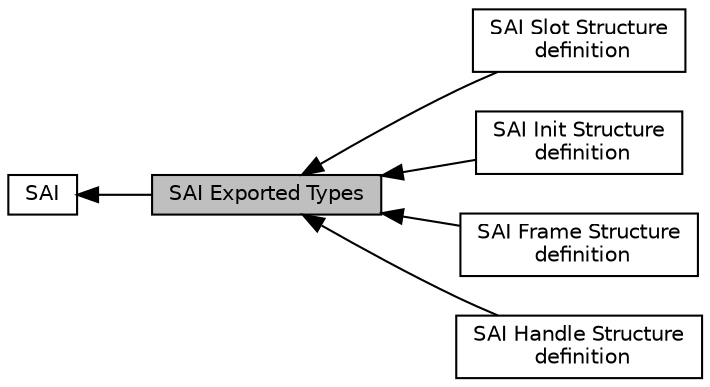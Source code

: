 digraph "SAI Exported Types"
{
  edge [fontname="Helvetica",fontsize="10",labelfontname="Helvetica",labelfontsize="10"];
  node [fontname="Helvetica",fontsize="10",shape=record];
  rankdir=LR;
  Node4 [label="SAI Slot Structure\l definition",height=0.2,width=0.4,color="black", fillcolor="white", style="filled",URL="$group___s_a_i___slot___structure__definition.html",tooltip="SAI Block Slot Init Structure definition. "];
  Node1 [label="SAI",height=0.2,width=0.4,color="black", fillcolor="white", style="filled",URL="$group___s_a_i.html",tooltip="SAI HAL module driver. "];
  Node2 [label="SAI Init Structure\l definition",height=0.2,width=0.4,color="black", fillcolor="white", style="filled",URL="$group___s_a_i___init___structure__definition.html",tooltip="SAI Init Structure definition. "];
  Node0 [label="SAI Exported Types",height=0.2,width=0.4,color="black", fillcolor="grey75", style="filled", fontcolor="black"];
  Node3 [label="SAI Frame Structure\l definition",height=0.2,width=0.4,color="black", fillcolor="white", style="filled",URL="$group___s_a_i___frame___structure__definition.html",tooltip="SAI Frame Init structure definition. "];
  Node5 [label="SAI Handle Structure\l definition",height=0.2,width=0.4,color="black", fillcolor="white", style="filled",URL="$group___s_a_i___handle___structure__definition.html",tooltip="SAI handle Structure definition. "];
  Node1->Node0 [shape=plaintext, dir="back", style="solid"];
  Node0->Node2 [shape=plaintext, dir="back", style="solid"];
  Node0->Node3 [shape=plaintext, dir="back", style="solid"];
  Node0->Node4 [shape=plaintext, dir="back", style="solid"];
  Node0->Node5 [shape=plaintext, dir="back", style="solid"];
}
